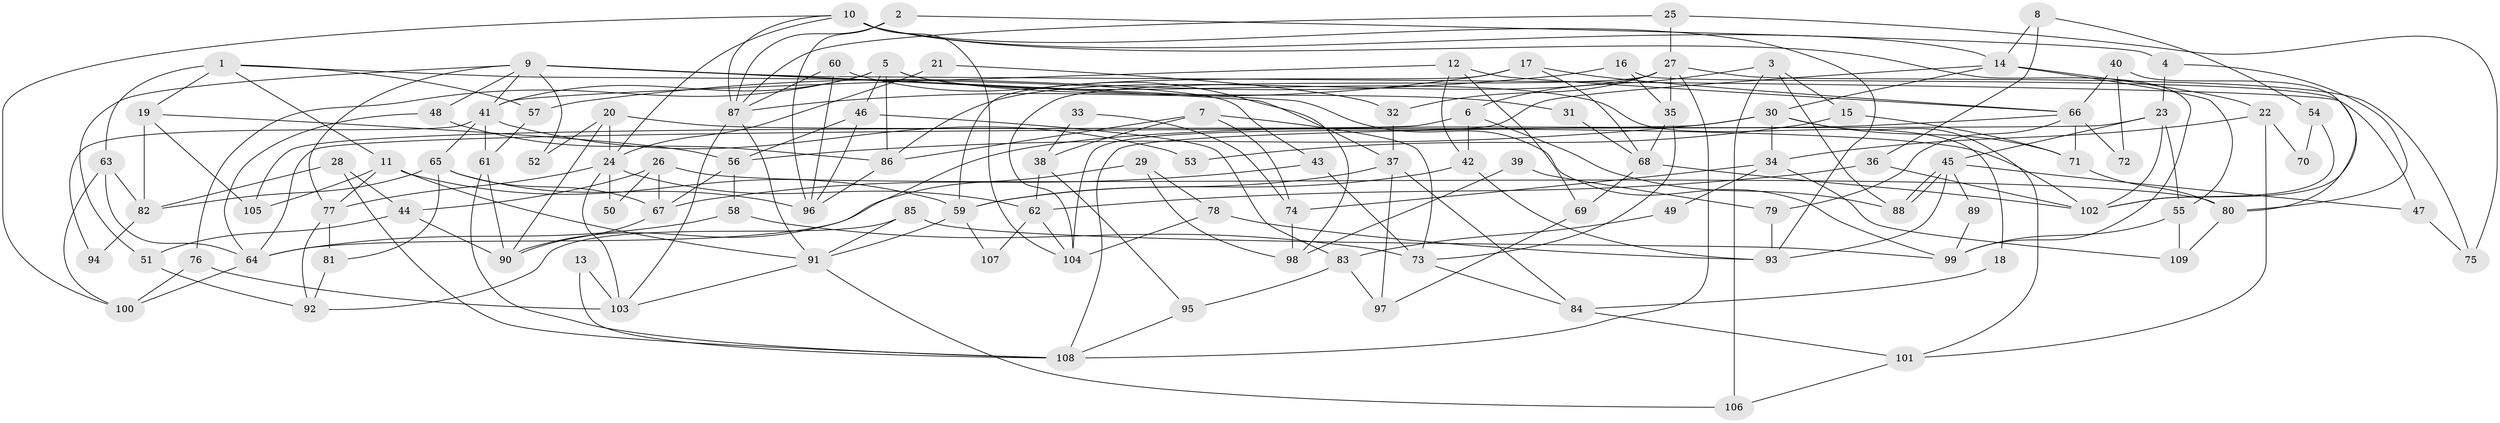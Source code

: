 // coarse degree distribution, {12: 0.01818181818181818, 10: 0.01818181818181818, 6: 0.10909090909090909, 5: 0.16363636363636364, 13: 0.01818181818181818, 7: 0.07272727272727272, 9: 0.05454545454545454, 3: 0.21818181818181817, 4: 0.10909090909090909, 8: 0.07272727272727272, 2: 0.12727272727272726, 11: 0.01818181818181818}
// Generated by graph-tools (version 1.1) at 2025/51/03/04/25 22:51:19]
// undirected, 109 vertices, 218 edges
graph export_dot {
  node [color=gray90,style=filled];
  1;
  2;
  3;
  4;
  5;
  6;
  7;
  8;
  9;
  10;
  11;
  12;
  13;
  14;
  15;
  16;
  17;
  18;
  19;
  20;
  21;
  22;
  23;
  24;
  25;
  26;
  27;
  28;
  29;
  30;
  31;
  32;
  33;
  34;
  35;
  36;
  37;
  38;
  39;
  40;
  41;
  42;
  43;
  44;
  45;
  46;
  47;
  48;
  49;
  50;
  51;
  52;
  53;
  54;
  55;
  56;
  57;
  58;
  59;
  60;
  61;
  62;
  63;
  64;
  65;
  66;
  67;
  68;
  69;
  70;
  71;
  72;
  73;
  74;
  75;
  76;
  77;
  78;
  79;
  80;
  81;
  82;
  83;
  84;
  85;
  86;
  87;
  88;
  89;
  90;
  91;
  92;
  93;
  94;
  95;
  96;
  97;
  98;
  99;
  100;
  101;
  102;
  103;
  104;
  105;
  106;
  107;
  108;
  109;
  1 -- 11;
  1 -- 19;
  1 -- 43;
  1 -- 57;
  1 -- 63;
  2 -- 87;
  2 -- 96;
  2 -- 4;
  3 -- 88;
  3 -- 6;
  3 -- 15;
  3 -- 106;
  4 -- 23;
  4 -- 80;
  5 -- 76;
  5 -- 86;
  5 -- 18;
  5 -- 31;
  5 -- 41;
  5 -- 46;
  6 -- 105;
  6 -- 42;
  6 -- 88;
  7 -- 73;
  7 -- 74;
  7 -- 38;
  7 -- 86;
  8 -- 14;
  8 -- 36;
  8 -- 54;
  9 -- 47;
  9 -- 77;
  9 -- 37;
  9 -- 41;
  9 -- 48;
  9 -- 51;
  9 -- 52;
  9 -- 99;
  10 -- 87;
  10 -- 104;
  10 -- 14;
  10 -- 24;
  10 -- 93;
  10 -- 99;
  10 -- 100;
  11 -- 59;
  11 -- 77;
  11 -- 91;
  11 -- 105;
  12 -- 66;
  12 -- 41;
  12 -- 42;
  12 -- 69;
  13 -- 103;
  13 -- 108;
  14 -- 55;
  14 -- 22;
  14 -- 30;
  14 -- 104;
  15 -- 71;
  15 -- 53;
  16 -- 35;
  16 -- 57;
  16 -- 80;
  17 -- 87;
  17 -- 66;
  17 -- 59;
  17 -- 68;
  18 -- 84;
  19 -- 82;
  19 -- 56;
  19 -- 105;
  20 -- 90;
  20 -- 102;
  20 -- 24;
  20 -- 52;
  21 -- 24;
  21 -- 32;
  22 -- 101;
  22 -- 34;
  22 -- 70;
  23 -- 45;
  23 -- 64;
  23 -- 55;
  23 -- 102;
  24 -- 50;
  24 -- 62;
  24 -- 77;
  24 -- 103;
  25 -- 87;
  25 -- 27;
  25 -- 75;
  26 -- 67;
  26 -- 80;
  26 -- 44;
  26 -- 50;
  27 -- 86;
  27 -- 108;
  27 -- 32;
  27 -- 35;
  27 -- 75;
  27 -- 104;
  28 -- 82;
  28 -- 108;
  28 -- 44;
  29 -- 64;
  29 -- 78;
  29 -- 98;
  30 -- 34;
  30 -- 56;
  30 -- 71;
  30 -- 101;
  30 -- 108;
  31 -- 68;
  32 -- 37;
  33 -- 74;
  33 -- 38;
  34 -- 109;
  34 -- 49;
  34 -- 74;
  35 -- 73;
  35 -- 68;
  36 -- 62;
  36 -- 102;
  37 -- 59;
  37 -- 84;
  37 -- 97;
  38 -- 62;
  38 -- 95;
  39 -- 98;
  39 -- 79;
  40 -- 102;
  40 -- 66;
  40 -- 72;
  41 -- 53;
  41 -- 61;
  41 -- 65;
  41 -- 94;
  42 -- 59;
  42 -- 93;
  43 -- 73;
  43 -- 67;
  44 -- 51;
  44 -- 90;
  45 -- 88;
  45 -- 88;
  45 -- 93;
  45 -- 47;
  45 -- 89;
  46 -- 83;
  46 -- 56;
  46 -- 96;
  47 -- 75;
  48 -- 86;
  48 -- 64;
  49 -- 83;
  51 -- 92;
  54 -- 102;
  54 -- 70;
  55 -- 99;
  55 -- 109;
  56 -- 58;
  56 -- 67;
  57 -- 61;
  58 -- 64;
  58 -- 73;
  59 -- 91;
  59 -- 107;
  60 -- 87;
  60 -- 96;
  60 -- 98;
  61 -- 90;
  61 -- 108;
  62 -- 104;
  62 -- 107;
  63 -- 64;
  63 -- 82;
  63 -- 100;
  64 -- 100;
  65 -- 67;
  65 -- 81;
  65 -- 82;
  65 -- 96;
  66 -- 90;
  66 -- 71;
  66 -- 72;
  66 -- 79;
  67 -- 90;
  68 -- 69;
  68 -- 102;
  69 -- 97;
  71 -- 80;
  73 -- 84;
  74 -- 98;
  76 -- 100;
  76 -- 103;
  77 -- 92;
  77 -- 81;
  78 -- 104;
  78 -- 93;
  79 -- 93;
  80 -- 109;
  81 -- 92;
  82 -- 94;
  83 -- 97;
  83 -- 95;
  84 -- 101;
  85 -- 99;
  85 -- 92;
  85 -- 91;
  86 -- 96;
  87 -- 103;
  87 -- 91;
  89 -- 99;
  91 -- 103;
  91 -- 106;
  95 -- 108;
  101 -- 106;
}
